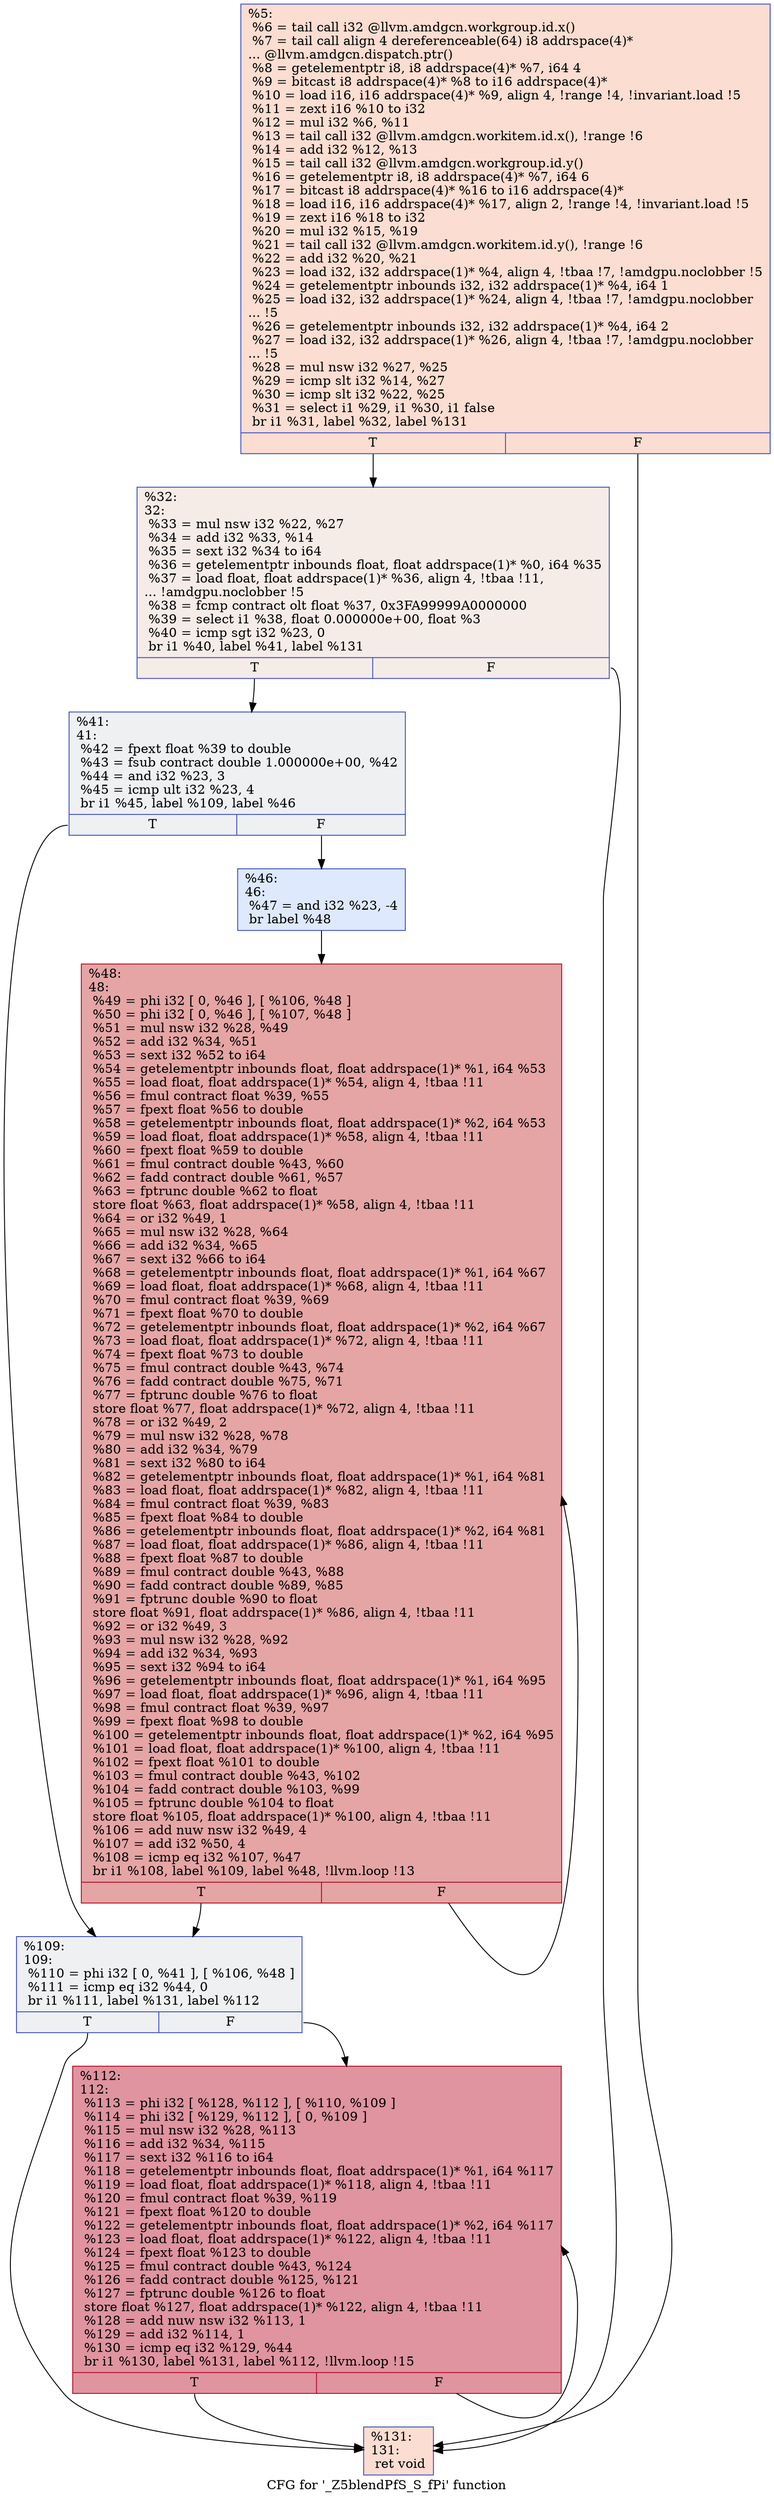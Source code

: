 digraph "CFG for '_Z5blendPfS_S_fPi' function" {
	label="CFG for '_Z5blendPfS_S_fPi' function";

	Node0x51c46e0 [shape=record,color="#3d50c3ff", style=filled, fillcolor="#f7b39670",label="{%5:\l  %6 = tail call i32 @llvm.amdgcn.workgroup.id.x()\l  %7 = tail call align 4 dereferenceable(64) i8 addrspace(4)*\l... @llvm.amdgcn.dispatch.ptr()\l  %8 = getelementptr i8, i8 addrspace(4)* %7, i64 4\l  %9 = bitcast i8 addrspace(4)* %8 to i16 addrspace(4)*\l  %10 = load i16, i16 addrspace(4)* %9, align 4, !range !4, !invariant.load !5\l  %11 = zext i16 %10 to i32\l  %12 = mul i32 %6, %11\l  %13 = tail call i32 @llvm.amdgcn.workitem.id.x(), !range !6\l  %14 = add i32 %12, %13\l  %15 = tail call i32 @llvm.amdgcn.workgroup.id.y()\l  %16 = getelementptr i8, i8 addrspace(4)* %7, i64 6\l  %17 = bitcast i8 addrspace(4)* %16 to i16 addrspace(4)*\l  %18 = load i16, i16 addrspace(4)* %17, align 2, !range !4, !invariant.load !5\l  %19 = zext i16 %18 to i32\l  %20 = mul i32 %15, %19\l  %21 = tail call i32 @llvm.amdgcn.workitem.id.y(), !range !6\l  %22 = add i32 %20, %21\l  %23 = load i32, i32 addrspace(1)* %4, align 4, !tbaa !7, !amdgpu.noclobber !5\l  %24 = getelementptr inbounds i32, i32 addrspace(1)* %4, i64 1\l  %25 = load i32, i32 addrspace(1)* %24, align 4, !tbaa !7, !amdgpu.noclobber\l... !5\l  %26 = getelementptr inbounds i32, i32 addrspace(1)* %4, i64 2\l  %27 = load i32, i32 addrspace(1)* %26, align 4, !tbaa !7, !amdgpu.noclobber\l... !5\l  %28 = mul nsw i32 %27, %25\l  %29 = icmp slt i32 %14, %27\l  %30 = icmp slt i32 %22, %25\l  %31 = select i1 %29, i1 %30, i1 false\l  br i1 %31, label %32, label %131\l|{<s0>T|<s1>F}}"];
	Node0x51c46e0:s0 -> Node0x51c8d20;
	Node0x51c46e0:s1 -> Node0x51c8db0;
	Node0x51c8d20 [shape=record,color="#3d50c3ff", style=filled, fillcolor="#ead5c970",label="{%32:\l32:                                               \l  %33 = mul nsw i32 %22, %27\l  %34 = add i32 %33, %14\l  %35 = sext i32 %34 to i64\l  %36 = getelementptr inbounds float, float addrspace(1)* %0, i64 %35\l  %37 = load float, float addrspace(1)* %36, align 4, !tbaa !11,\l... !amdgpu.noclobber !5\l  %38 = fcmp contract olt float %37, 0x3FA99999A0000000\l  %39 = select i1 %38, float 0.000000e+00, float %3\l  %40 = icmp sgt i32 %23, 0\l  br i1 %40, label %41, label %131\l|{<s0>T|<s1>F}}"];
	Node0x51c8d20:s0 -> Node0x51ca070;
	Node0x51c8d20:s1 -> Node0x51c8db0;
	Node0x51ca070 [shape=record,color="#3d50c3ff", style=filled, fillcolor="#d9dce170",label="{%41:\l41:                                               \l  %42 = fpext float %39 to double\l  %43 = fsub contract double 1.000000e+00, %42\l  %44 = and i32 %23, 3\l  %45 = icmp ult i32 %23, 4\l  br i1 %45, label %109, label %46\l|{<s0>T|<s1>F}}"];
	Node0x51ca070:s0 -> Node0x51ca430;
	Node0x51ca070:s1 -> Node0x51ca4c0;
	Node0x51ca4c0 [shape=record,color="#3d50c3ff", style=filled, fillcolor="#b5cdfa70",label="{%46:\l46:                                               \l  %47 = and i32 %23, -4\l  br label %48\l}"];
	Node0x51ca4c0 -> Node0x51ca6c0;
	Node0x51ca6c0 [shape=record,color="#b70d28ff", style=filled, fillcolor="#c5333470",label="{%48:\l48:                                               \l  %49 = phi i32 [ 0, %46 ], [ %106, %48 ]\l  %50 = phi i32 [ 0, %46 ], [ %107, %48 ]\l  %51 = mul nsw i32 %28, %49\l  %52 = add i32 %34, %51\l  %53 = sext i32 %52 to i64\l  %54 = getelementptr inbounds float, float addrspace(1)* %1, i64 %53\l  %55 = load float, float addrspace(1)* %54, align 4, !tbaa !11\l  %56 = fmul contract float %39, %55\l  %57 = fpext float %56 to double\l  %58 = getelementptr inbounds float, float addrspace(1)* %2, i64 %53\l  %59 = load float, float addrspace(1)* %58, align 4, !tbaa !11\l  %60 = fpext float %59 to double\l  %61 = fmul contract double %43, %60\l  %62 = fadd contract double %61, %57\l  %63 = fptrunc double %62 to float\l  store float %63, float addrspace(1)* %58, align 4, !tbaa !11\l  %64 = or i32 %49, 1\l  %65 = mul nsw i32 %28, %64\l  %66 = add i32 %34, %65\l  %67 = sext i32 %66 to i64\l  %68 = getelementptr inbounds float, float addrspace(1)* %1, i64 %67\l  %69 = load float, float addrspace(1)* %68, align 4, !tbaa !11\l  %70 = fmul contract float %39, %69\l  %71 = fpext float %70 to double\l  %72 = getelementptr inbounds float, float addrspace(1)* %2, i64 %67\l  %73 = load float, float addrspace(1)* %72, align 4, !tbaa !11\l  %74 = fpext float %73 to double\l  %75 = fmul contract double %43, %74\l  %76 = fadd contract double %75, %71\l  %77 = fptrunc double %76 to float\l  store float %77, float addrspace(1)* %72, align 4, !tbaa !11\l  %78 = or i32 %49, 2\l  %79 = mul nsw i32 %28, %78\l  %80 = add i32 %34, %79\l  %81 = sext i32 %80 to i64\l  %82 = getelementptr inbounds float, float addrspace(1)* %1, i64 %81\l  %83 = load float, float addrspace(1)* %82, align 4, !tbaa !11\l  %84 = fmul contract float %39, %83\l  %85 = fpext float %84 to double\l  %86 = getelementptr inbounds float, float addrspace(1)* %2, i64 %81\l  %87 = load float, float addrspace(1)* %86, align 4, !tbaa !11\l  %88 = fpext float %87 to double\l  %89 = fmul contract double %43, %88\l  %90 = fadd contract double %89, %85\l  %91 = fptrunc double %90 to float\l  store float %91, float addrspace(1)* %86, align 4, !tbaa !11\l  %92 = or i32 %49, 3\l  %93 = mul nsw i32 %28, %92\l  %94 = add i32 %34, %93\l  %95 = sext i32 %94 to i64\l  %96 = getelementptr inbounds float, float addrspace(1)* %1, i64 %95\l  %97 = load float, float addrspace(1)* %96, align 4, !tbaa !11\l  %98 = fmul contract float %39, %97\l  %99 = fpext float %98 to double\l  %100 = getelementptr inbounds float, float addrspace(1)* %2, i64 %95\l  %101 = load float, float addrspace(1)* %100, align 4, !tbaa !11\l  %102 = fpext float %101 to double\l  %103 = fmul contract double %43, %102\l  %104 = fadd contract double %103, %99\l  %105 = fptrunc double %104 to float\l  store float %105, float addrspace(1)* %100, align 4, !tbaa !11\l  %106 = add nuw nsw i32 %49, 4\l  %107 = add i32 %50, 4\l  %108 = icmp eq i32 %107, %47\l  br i1 %108, label %109, label %48, !llvm.loop !13\l|{<s0>T|<s1>F}}"];
	Node0x51ca6c0:s0 -> Node0x51ca430;
	Node0x51ca6c0:s1 -> Node0x51ca6c0;
	Node0x51ca430 [shape=record,color="#3d50c3ff", style=filled, fillcolor="#d9dce170",label="{%109:\l109:                                              \l  %110 = phi i32 [ 0, %41 ], [ %106, %48 ]\l  %111 = icmp eq i32 %44, 0\l  br i1 %111, label %131, label %112\l|{<s0>T|<s1>F}}"];
	Node0x51ca430:s0 -> Node0x51c8db0;
	Node0x51ca430:s1 -> Node0x51cd540;
	Node0x51cd540 [shape=record,color="#b70d28ff", style=filled, fillcolor="#b70d2870",label="{%112:\l112:                                              \l  %113 = phi i32 [ %128, %112 ], [ %110, %109 ]\l  %114 = phi i32 [ %129, %112 ], [ 0, %109 ]\l  %115 = mul nsw i32 %28, %113\l  %116 = add i32 %34, %115\l  %117 = sext i32 %116 to i64\l  %118 = getelementptr inbounds float, float addrspace(1)* %1, i64 %117\l  %119 = load float, float addrspace(1)* %118, align 4, !tbaa !11\l  %120 = fmul contract float %39, %119\l  %121 = fpext float %120 to double\l  %122 = getelementptr inbounds float, float addrspace(1)* %2, i64 %117\l  %123 = load float, float addrspace(1)* %122, align 4, !tbaa !11\l  %124 = fpext float %123 to double\l  %125 = fmul contract double %43, %124\l  %126 = fadd contract double %125, %121\l  %127 = fptrunc double %126 to float\l  store float %127, float addrspace(1)* %122, align 4, !tbaa !11\l  %128 = add nuw nsw i32 %113, 1\l  %129 = add i32 %114, 1\l  %130 = icmp eq i32 %129, %44\l  br i1 %130, label %131, label %112, !llvm.loop !15\l|{<s0>T|<s1>F}}"];
	Node0x51cd540:s0 -> Node0x51c8db0;
	Node0x51cd540:s1 -> Node0x51cd540;
	Node0x51c8db0 [shape=record,color="#3d50c3ff", style=filled, fillcolor="#f7b39670",label="{%131:\l131:                                              \l  ret void\l}"];
}
